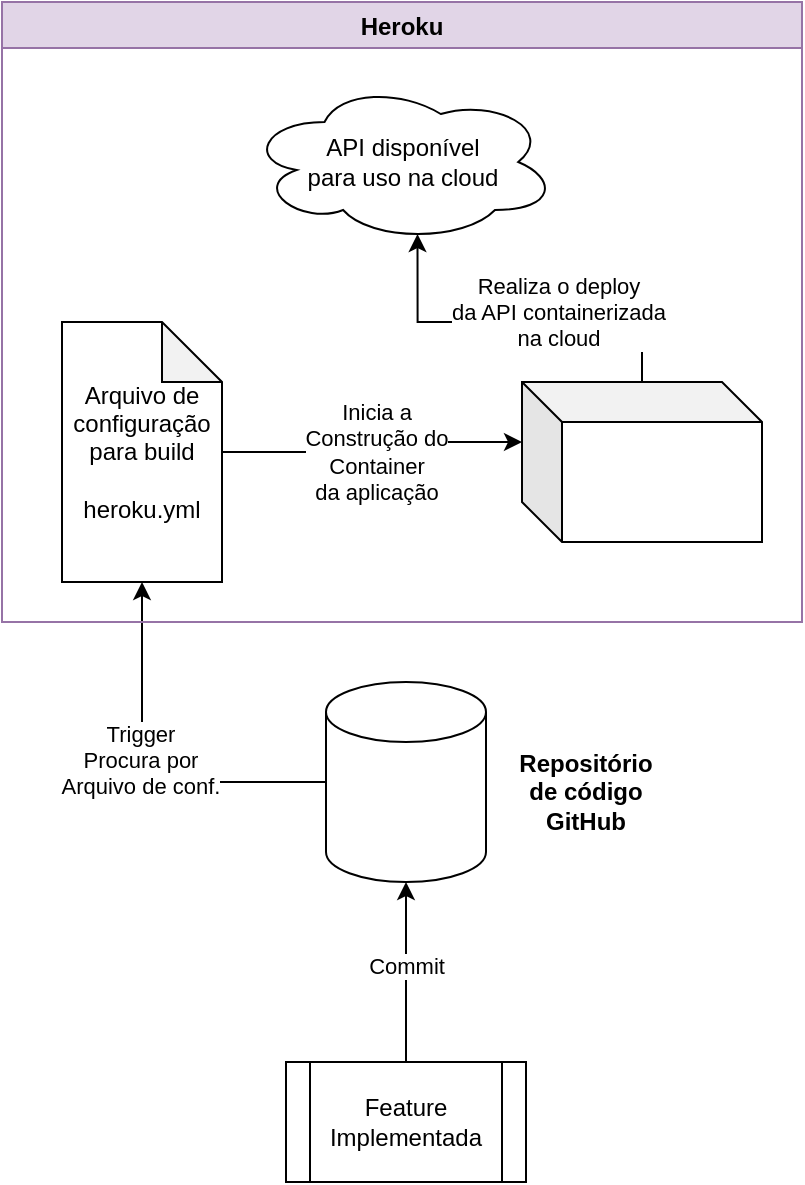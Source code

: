 <mxfile version="16.6.4" type="device"><diagram id="DJnEl5yIi4s85Dbqo6OI" name="Page-1"><mxGraphModel dx="1038" dy="481" grid="1" gridSize="10" guides="1" tooltips="1" connect="1" arrows="1" fold="1" page="1" pageScale="1" pageWidth="827" pageHeight="1169" math="0" shadow="0"><root><mxCell id="0"/><mxCell id="1" parent="0"/><mxCell id="LoOxbdRKep7PMKT-1F-c-14" style="edgeStyle=orthogonalEdgeStyle;rounded=0;orthogonalLoop=1;jettySize=auto;html=1;entryX=0.5;entryY=1;entryDx=0;entryDy=0;entryPerimeter=0;" edge="1" parent="1" source="LoOxbdRKep7PMKT-1F-c-2" target="LoOxbdRKep7PMKT-1F-c-10"><mxGeometry relative="1" as="geometry"/></mxCell><mxCell id="LoOxbdRKep7PMKT-1F-c-15" value="Trigger&lt;br&gt;Procura por&lt;br&gt;Arquivo de conf." style="edgeLabel;html=1;align=center;verticalAlign=middle;resizable=0;points=[];" vertex="1" connectable="0" parent="LoOxbdRKep7PMKT-1F-c-14"><mxGeometry x="0.079" y="1" relative="1" as="geometry"><mxPoint as="offset"/></mxGeometry></mxCell><mxCell id="LoOxbdRKep7PMKT-1F-c-2" value="" style="shape=cylinder3;whiteSpace=wrap;html=1;boundedLbl=1;backgroundOutline=1;size=15;" vertex="1" parent="1"><mxGeometry x="362" y="450" width="80" height="100" as="geometry"/></mxCell><mxCell id="LoOxbdRKep7PMKT-1F-c-3" value="" style="shape=image;verticalLabelPosition=bottom;labelBackgroundColor=default;verticalAlign=top;aspect=fixed;imageAspect=0;image=https://cdn-icons-png.flaticon.com/512/25/25231.png;" vertex="1" parent="1"><mxGeometry x="381" y="490" width="42" height="42" as="geometry"/></mxCell><mxCell id="LoOxbdRKep7PMKT-1F-c-6" value="" style="edgeStyle=orthogonalEdgeStyle;rounded=0;orthogonalLoop=1;jettySize=auto;html=1;entryX=0.5;entryY=1;entryDx=0;entryDy=0;entryPerimeter=0;exitX=0.5;exitY=0;exitDx=0;exitDy=0;" edge="1" parent="1" source="LoOxbdRKep7PMKT-1F-c-8" target="LoOxbdRKep7PMKT-1F-c-2"><mxGeometry relative="1" as="geometry"><mxPoint x="402" y="630" as="sourcePoint"/><mxPoint x="382" y="560" as="targetPoint"/><Array as="points"/></mxGeometry></mxCell><mxCell id="LoOxbdRKep7PMKT-1F-c-7" value="Commit" style="edgeLabel;html=1;align=center;verticalAlign=middle;resizable=0;points=[];" vertex="1" connectable="0" parent="LoOxbdRKep7PMKT-1F-c-6"><mxGeometry x="0.596" y="1" relative="1" as="geometry"><mxPoint x="1" y="24" as="offset"/></mxGeometry></mxCell><mxCell id="LoOxbdRKep7PMKT-1F-c-8" value="&lt;span&gt;Feature Implementada&lt;/span&gt;" style="shape=process;whiteSpace=wrap;html=1;backgroundOutline=1;" vertex="1" parent="1"><mxGeometry x="342" y="640" width="120" height="60" as="geometry"/></mxCell><mxCell id="LoOxbdRKep7PMKT-1F-c-16" style="edgeStyle=orthogonalEdgeStyle;rounded=0;orthogonalLoop=1;jettySize=auto;html=1;entryX=0;entryY=0;entryDx=0;entryDy=30;entryPerimeter=0;" edge="1" parent="1" source="LoOxbdRKep7PMKT-1F-c-10" target="LoOxbdRKep7PMKT-1F-c-9"><mxGeometry relative="1" as="geometry"/></mxCell><mxCell id="LoOxbdRKep7PMKT-1F-c-17" value="Inicia a&lt;br&gt;Construção do&lt;br&gt;Container&lt;br&gt;da aplicação" style="edgeLabel;html=1;align=center;verticalAlign=middle;resizable=0;points=[];" vertex="1" connectable="0" parent="LoOxbdRKep7PMKT-1F-c-16"><mxGeometry x="-0.723" y="1" relative="1" as="geometry"><mxPoint x="55" y="1" as="offset"/></mxGeometry></mxCell><mxCell id="LoOxbdRKep7PMKT-1F-c-10" value="Arquivo de configuração para build&lt;br&gt;&lt;br&gt;heroku.yml" style="shape=note;whiteSpace=wrap;html=1;backgroundOutline=1;darkOpacity=0.05;" vertex="1" parent="1"><mxGeometry x="230" y="270" width="80" height="130" as="geometry"/></mxCell><mxCell id="LoOxbdRKep7PMKT-1F-c-11" value="Heroku" style="swimlane;fillColor=#e1d5e7;strokeColor=#9673a6;" vertex="1" parent="1"><mxGeometry x="200" y="110" width="400" height="310" as="geometry"/></mxCell><mxCell id="LoOxbdRKep7PMKT-1F-c-12" value="API disponível &lt;br&gt;para uso na cloud" style="ellipse;shape=cloud;whiteSpace=wrap;html=1;" vertex="1" parent="LoOxbdRKep7PMKT-1F-c-11"><mxGeometry x="122.5" y="40" width="155" height="80" as="geometry"/></mxCell><mxCell id="LoOxbdRKep7PMKT-1F-c-18" style="edgeStyle=orthogonalEdgeStyle;rounded=0;orthogonalLoop=1;jettySize=auto;html=1;entryX=0.55;entryY=0.95;entryDx=0;entryDy=0;entryPerimeter=0;" edge="1" parent="LoOxbdRKep7PMKT-1F-c-11" source="LoOxbdRKep7PMKT-1F-c-9" target="LoOxbdRKep7PMKT-1F-c-12"><mxGeometry relative="1" as="geometry"><Array as="points"><mxPoint x="320" y="160"/><mxPoint x="208" y="160"/></Array></mxGeometry></mxCell><mxCell id="LoOxbdRKep7PMKT-1F-c-19" value="Realiza o deploy&lt;br&gt;da API containerizada&lt;br&gt;na cloud" style="edgeLabel;html=1;align=center;verticalAlign=middle;resizable=0;points=[];" vertex="1" connectable="0" parent="LoOxbdRKep7PMKT-1F-c-18"><mxGeometry x="-0.321" y="-4" relative="1" as="geometry"><mxPoint x="-9" y="-1" as="offset"/></mxGeometry></mxCell><mxCell id="LoOxbdRKep7PMKT-1F-c-9" value="" style="shape=cube;whiteSpace=wrap;html=1;boundedLbl=1;backgroundOutline=1;darkOpacity=0.05;darkOpacity2=0.1;" vertex="1" parent="LoOxbdRKep7PMKT-1F-c-11"><mxGeometry x="260" y="190" width="120" height="80" as="geometry"/></mxCell><mxCell id="LoOxbdRKep7PMKT-1F-c-20" value="" style="shape=image;verticalLabelPosition=bottom;labelBackgroundColor=default;verticalAlign=top;aspect=fixed;imageAspect=0;image=https://d1.awsstatic.com/acs/characters/Logos/Docker-Logo_Horizontel_279x131.b8a5c41e56b77706656d61080f6a0217a3ba356d.png;" vertex="1" parent="LoOxbdRKep7PMKT-1F-c-11"><mxGeometry x="281.2" y="216" width="98.8" height="46.39" as="geometry"/></mxCell><mxCell id="LoOxbdRKep7PMKT-1F-c-13" value="Repositório de código GitHub" style="text;html=1;strokeColor=none;fillColor=none;align=center;verticalAlign=middle;whiteSpace=wrap;rounded=0;fontStyle=1" vertex="1" parent="1"><mxGeometry x="462" y="490" width="60" height="30" as="geometry"/></mxCell></root></mxGraphModel></diagram></mxfile>